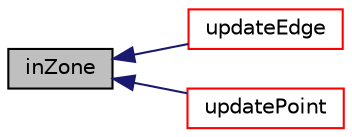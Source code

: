 digraph "inZone"
{
  bgcolor="transparent";
  edge [fontname="Helvetica",fontsize="10",labelfontname="Helvetica",labelfontsize="10"];
  node [fontname="Helvetica",fontsize="10",shape=record];
  rankdir="LR";
  Node1 [label="inZone",height=0.2,width=0.4,color="black", fillcolor="grey75", style="filled", fontcolor="black"];
  Node1 -> Node2 [dir="back",color="midnightblue",fontsize="10",style="solid",fontname="Helvetica"];
  Node2 [label="updateEdge",height=0.2,width=0.4,color="red",URL="$a01877.html#a624541e100d2ed8265cf251da07d0d3c",tooltip="Influence of point on edge. "];
  Node1 -> Node3 [dir="back",color="midnightblue",fontsize="10",style="solid",fontname="Helvetica"];
  Node3 [label="updatePoint",height=0.2,width=0.4,color="red",URL="$a01877.html#a1104968575b76a94c8b893fec4477f18",tooltip="Influence of edge on point. "];
}
